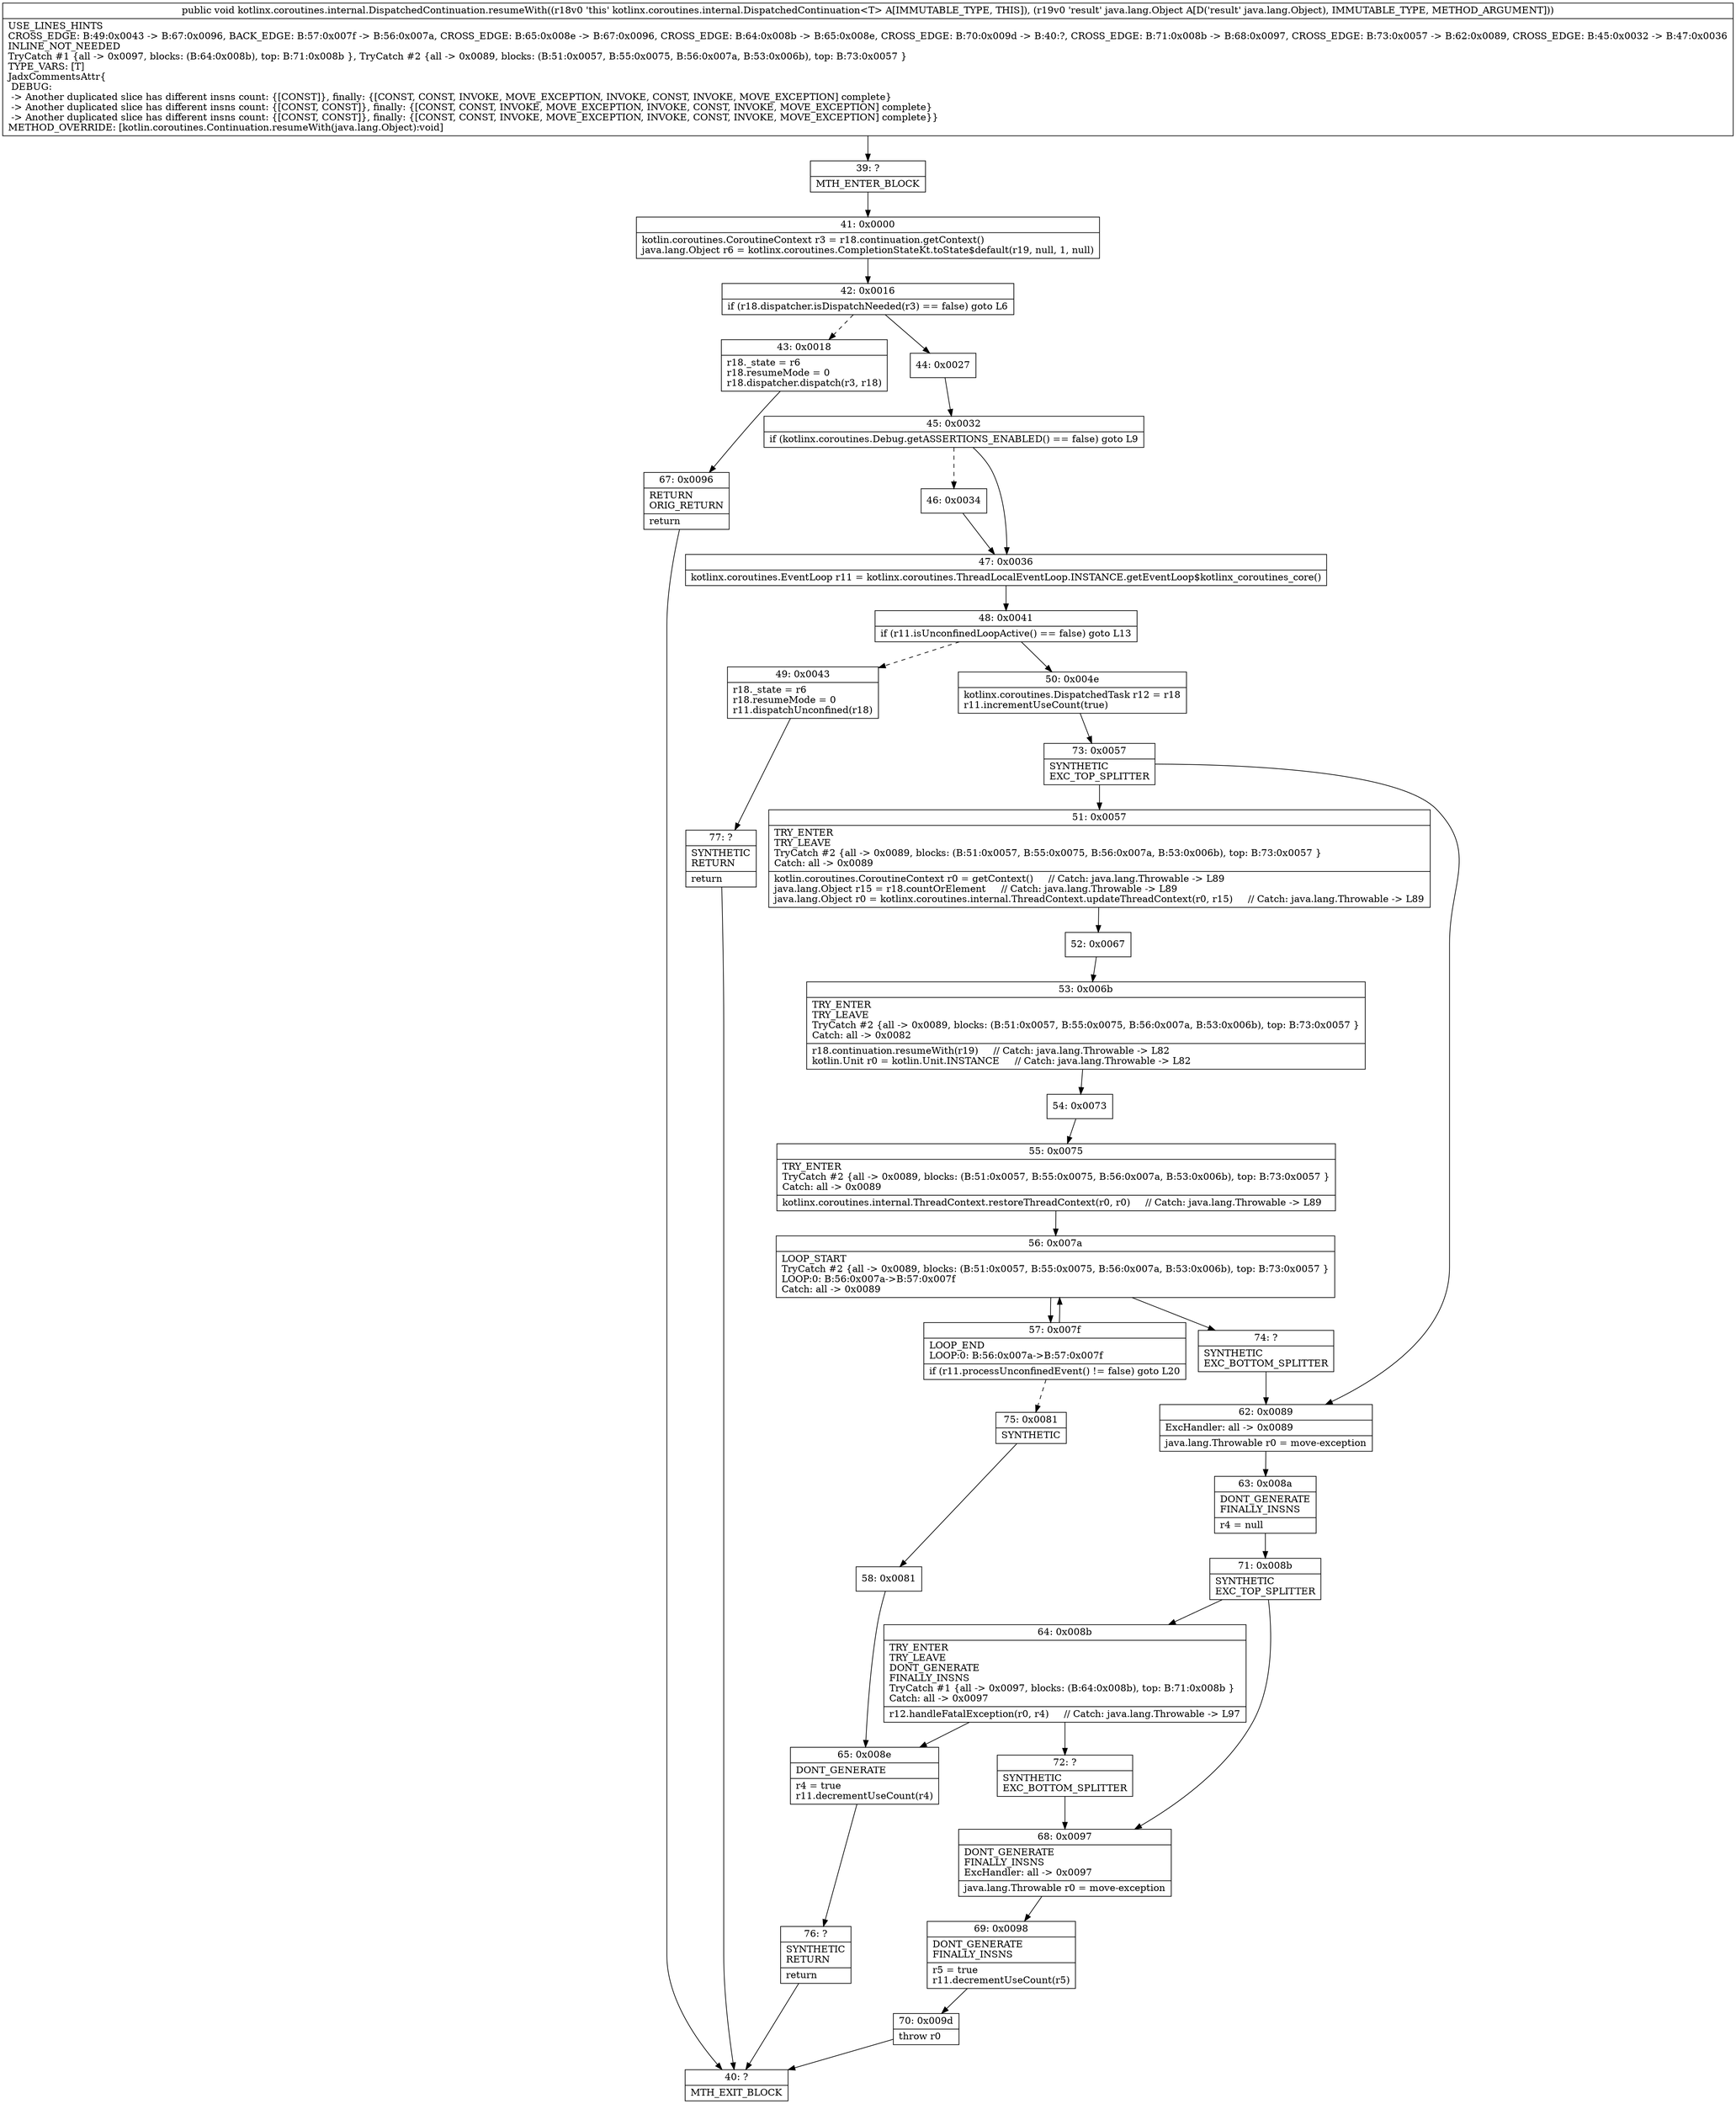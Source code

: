 digraph "CFG forkotlinx.coroutines.internal.DispatchedContinuation.resumeWith(Ljava\/lang\/Object;)V" {
Node_39 [shape=record,label="{39\:\ ?|MTH_ENTER_BLOCK\l}"];
Node_41 [shape=record,label="{41\:\ 0x0000|kotlin.coroutines.CoroutineContext r3 = r18.continuation.getContext()\ljava.lang.Object r6 = kotlinx.coroutines.CompletionStateKt.toState$default(r19, null, 1, null)\l}"];
Node_42 [shape=record,label="{42\:\ 0x0016|if (r18.dispatcher.isDispatchNeeded(r3) == false) goto L6\l}"];
Node_43 [shape=record,label="{43\:\ 0x0018|r18._state = r6\lr18.resumeMode = 0\lr18.dispatcher.dispatch(r3, r18)\l}"];
Node_67 [shape=record,label="{67\:\ 0x0096|RETURN\lORIG_RETURN\l|return\l}"];
Node_40 [shape=record,label="{40\:\ ?|MTH_EXIT_BLOCK\l}"];
Node_44 [shape=record,label="{44\:\ 0x0027}"];
Node_45 [shape=record,label="{45\:\ 0x0032|if (kotlinx.coroutines.Debug.getASSERTIONS_ENABLED() == false) goto L9\l}"];
Node_46 [shape=record,label="{46\:\ 0x0034}"];
Node_47 [shape=record,label="{47\:\ 0x0036|kotlinx.coroutines.EventLoop r11 = kotlinx.coroutines.ThreadLocalEventLoop.INSTANCE.getEventLoop$kotlinx_coroutines_core()\l}"];
Node_48 [shape=record,label="{48\:\ 0x0041|if (r11.isUnconfinedLoopActive() == false) goto L13\l}"];
Node_49 [shape=record,label="{49\:\ 0x0043|r18._state = r6\lr18.resumeMode = 0\lr11.dispatchUnconfined(r18)\l}"];
Node_77 [shape=record,label="{77\:\ ?|SYNTHETIC\lRETURN\l|return\l}"];
Node_50 [shape=record,label="{50\:\ 0x004e|kotlinx.coroutines.DispatchedTask r12 = r18\lr11.incrementUseCount(true)\l}"];
Node_73 [shape=record,label="{73\:\ 0x0057|SYNTHETIC\lEXC_TOP_SPLITTER\l}"];
Node_51 [shape=record,label="{51\:\ 0x0057|TRY_ENTER\lTRY_LEAVE\lTryCatch #2 \{all \-\> 0x0089, blocks: (B:51:0x0057, B:55:0x0075, B:56:0x007a, B:53:0x006b), top: B:73:0x0057 \}\lCatch: all \-\> 0x0089\l|kotlin.coroutines.CoroutineContext r0 = getContext()     \/\/ Catch: java.lang.Throwable \-\> L89\ljava.lang.Object r15 = r18.countOrElement     \/\/ Catch: java.lang.Throwable \-\> L89\ljava.lang.Object r0 = kotlinx.coroutines.internal.ThreadContext.updateThreadContext(r0, r15)     \/\/ Catch: java.lang.Throwable \-\> L89\l}"];
Node_52 [shape=record,label="{52\:\ 0x0067}"];
Node_53 [shape=record,label="{53\:\ 0x006b|TRY_ENTER\lTRY_LEAVE\lTryCatch #2 \{all \-\> 0x0089, blocks: (B:51:0x0057, B:55:0x0075, B:56:0x007a, B:53:0x006b), top: B:73:0x0057 \}\lCatch: all \-\> 0x0082\l|r18.continuation.resumeWith(r19)     \/\/ Catch: java.lang.Throwable \-\> L82\lkotlin.Unit r0 = kotlin.Unit.INSTANCE     \/\/ Catch: java.lang.Throwable \-\> L82\l}"];
Node_54 [shape=record,label="{54\:\ 0x0073}"];
Node_55 [shape=record,label="{55\:\ 0x0075|TRY_ENTER\lTryCatch #2 \{all \-\> 0x0089, blocks: (B:51:0x0057, B:55:0x0075, B:56:0x007a, B:53:0x006b), top: B:73:0x0057 \}\lCatch: all \-\> 0x0089\l|kotlinx.coroutines.internal.ThreadContext.restoreThreadContext(r0, r0)     \/\/ Catch: java.lang.Throwable \-\> L89\l}"];
Node_56 [shape=record,label="{56\:\ 0x007a|LOOP_START\lTryCatch #2 \{all \-\> 0x0089, blocks: (B:51:0x0057, B:55:0x0075, B:56:0x007a, B:53:0x006b), top: B:73:0x0057 \}\lLOOP:0: B:56:0x007a\-\>B:57:0x007f\lCatch: all \-\> 0x0089\l}"];
Node_57 [shape=record,label="{57\:\ 0x007f|LOOP_END\lLOOP:0: B:56:0x007a\-\>B:57:0x007f\l|if (r11.processUnconfinedEvent() != false) goto L20\l}"];
Node_75 [shape=record,label="{75\:\ 0x0081|SYNTHETIC\l}"];
Node_58 [shape=record,label="{58\:\ 0x0081}"];
Node_65 [shape=record,label="{65\:\ 0x008e|DONT_GENERATE\l|r4 = true\lr11.decrementUseCount(r4)\l}"];
Node_76 [shape=record,label="{76\:\ ?|SYNTHETIC\lRETURN\l|return\l}"];
Node_74 [shape=record,label="{74\:\ ?|SYNTHETIC\lEXC_BOTTOM_SPLITTER\l}"];
Node_62 [shape=record,label="{62\:\ 0x0089|ExcHandler: all \-\> 0x0089\l|java.lang.Throwable r0 = move\-exception\l}"];
Node_63 [shape=record,label="{63\:\ 0x008a|DONT_GENERATE\lFINALLY_INSNS\l|r4 = null\l}"];
Node_71 [shape=record,label="{71\:\ 0x008b|SYNTHETIC\lEXC_TOP_SPLITTER\l}"];
Node_64 [shape=record,label="{64\:\ 0x008b|TRY_ENTER\lTRY_LEAVE\lDONT_GENERATE\lFINALLY_INSNS\lTryCatch #1 \{all \-\> 0x0097, blocks: (B:64:0x008b), top: B:71:0x008b \}\lCatch: all \-\> 0x0097\l|r12.handleFatalException(r0, r4)     \/\/ Catch: java.lang.Throwable \-\> L97\l}"];
Node_72 [shape=record,label="{72\:\ ?|SYNTHETIC\lEXC_BOTTOM_SPLITTER\l}"];
Node_68 [shape=record,label="{68\:\ 0x0097|DONT_GENERATE\lFINALLY_INSNS\lExcHandler: all \-\> 0x0097\l|java.lang.Throwable r0 = move\-exception\l}"];
Node_69 [shape=record,label="{69\:\ 0x0098|DONT_GENERATE\lFINALLY_INSNS\l|r5 = true\lr11.decrementUseCount(r5)\l}"];
Node_70 [shape=record,label="{70\:\ 0x009d|throw r0\l}"];
MethodNode[shape=record,label="{public void kotlinx.coroutines.internal.DispatchedContinuation.resumeWith((r18v0 'this' kotlinx.coroutines.internal.DispatchedContinuation\<T\> A[IMMUTABLE_TYPE, THIS]), (r19v0 'result' java.lang.Object A[D('result' java.lang.Object), IMMUTABLE_TYPE, METHOD_ARGUMENT]))  | USE_LINES_HINTS\lCROSS_EDGE: B:49:0x0043 \-\> B:67:0x0096, BACK_EDGE: B:57:0x007f \-\> B:56:0x007a, CROSS_EDGE: B:65:0x008e \-\> B:67:0x0096, CROSS_EDGE: B:64:0x008b \-\> B:65:0x008e, CROSS_EDGE: B:70:0x009d \-\> B:40:?, CROSS_EDGE: B:71:0x008b \-\> B:68:0x0097, CROSS_EDGE: B:73:0x0057 \-\> B:62:0x0089, CROSS_EDGE: B:45:0x0032 \-\> B:47:0x0036\lINLINE_NOT_NEEDED\lTryCatch #1 \{all \-\> 0x0097, blocks: (B:64:0x008b), top: B:71:0x008b \}, TryCatch #2 \{all \-\> 0x0089, blocks: (B:51:0x0057, B:55:0x0075, B:56:0x007a, B:53:0x006b), top: B:73:0x0057 \}\lTYPE_VARS: [T]\lJadxCommentsAttr\{\l DEBUG: \l \-\> Another duplicated slice has different insns count: \{[CONST]\}, finally: \{[CONST, CONST, INVOKE, MOVE_EXCEPTION, INVOKE, CONST, INVOKE, MOVE_EXCEPTION] complete\}\l \-\> Another duplicated slice has different insns count: \{[CONST, CONST]\}, finally: \{[CONST, CONST, INVOKE, MOVE_EXCEPTION, INVOKE, CONST, INVOKE, MOVE_EXCEPTION] complete\}\l \-\> Another duplicated slice has different insns count: \{[CONST, CONST]\}, finally: \{[CONST, CONST, INVOKE, MOVE_EXCEPTION, INVOKE, CONST, INVOKE, MOVE_EXCEPTION] complete\}\}\lMETHOD_OVERRIDE: [kotlin.coroutines.Continuation.resumeWith(java.lang.Object):void]\l}"];
MethodNode -> Node_39;Node_39 -> Node_41;
Node_41 -> Node_42;
Node_42 -> Node_43[style=dashed];
Node_42 -> Node_44;
Node_43 -> Node_67;
Node_67 -> Node_40;
Node_44 -> Node_45;
Node_45 -> Node_46[style=dashed];
Node_45 -> Node_47;
Node_46 -> Node_47;
Node_47 -> Node_48;
Node_48 -> Node_49[style=dashed];
Node_48 -> Node_50;
Node_49 -> Node_77;
Node_77 -> Node_40;
Node_50 -> Node_73;
Node_73 -> Node_51;
Node_73 -> Node_62;
Node_51 -> Node_52;
Node_52 -> Node_53;
Node_53 -> Node_54;
Node_54 -> Node_55;
Node_55 -> Node_56;
Node_56 -> Node_57;
Node_56 -> Node_74;
Node_57 -> Node_56;
Node_57 -> Node_75[style=dashed];
Node_75 -> Node_58;
Node_58 -> Node_65;
Node_65 -> Node_76;
Node_76 -> Node_40;
Node_74 -> Node_62;
Node_62 -> Node_63;
Node_63 -> Node_71;
Node_71 -> Node_64;
Node_71 -> Node_68;
Node_64 -> Node_65;
Node_64 -> Node_72;
Node_72 -> Node_68;
Node_68 -> Node_69;
Node_69 -> Node_70;
Node_70 -> Node_40;
}

